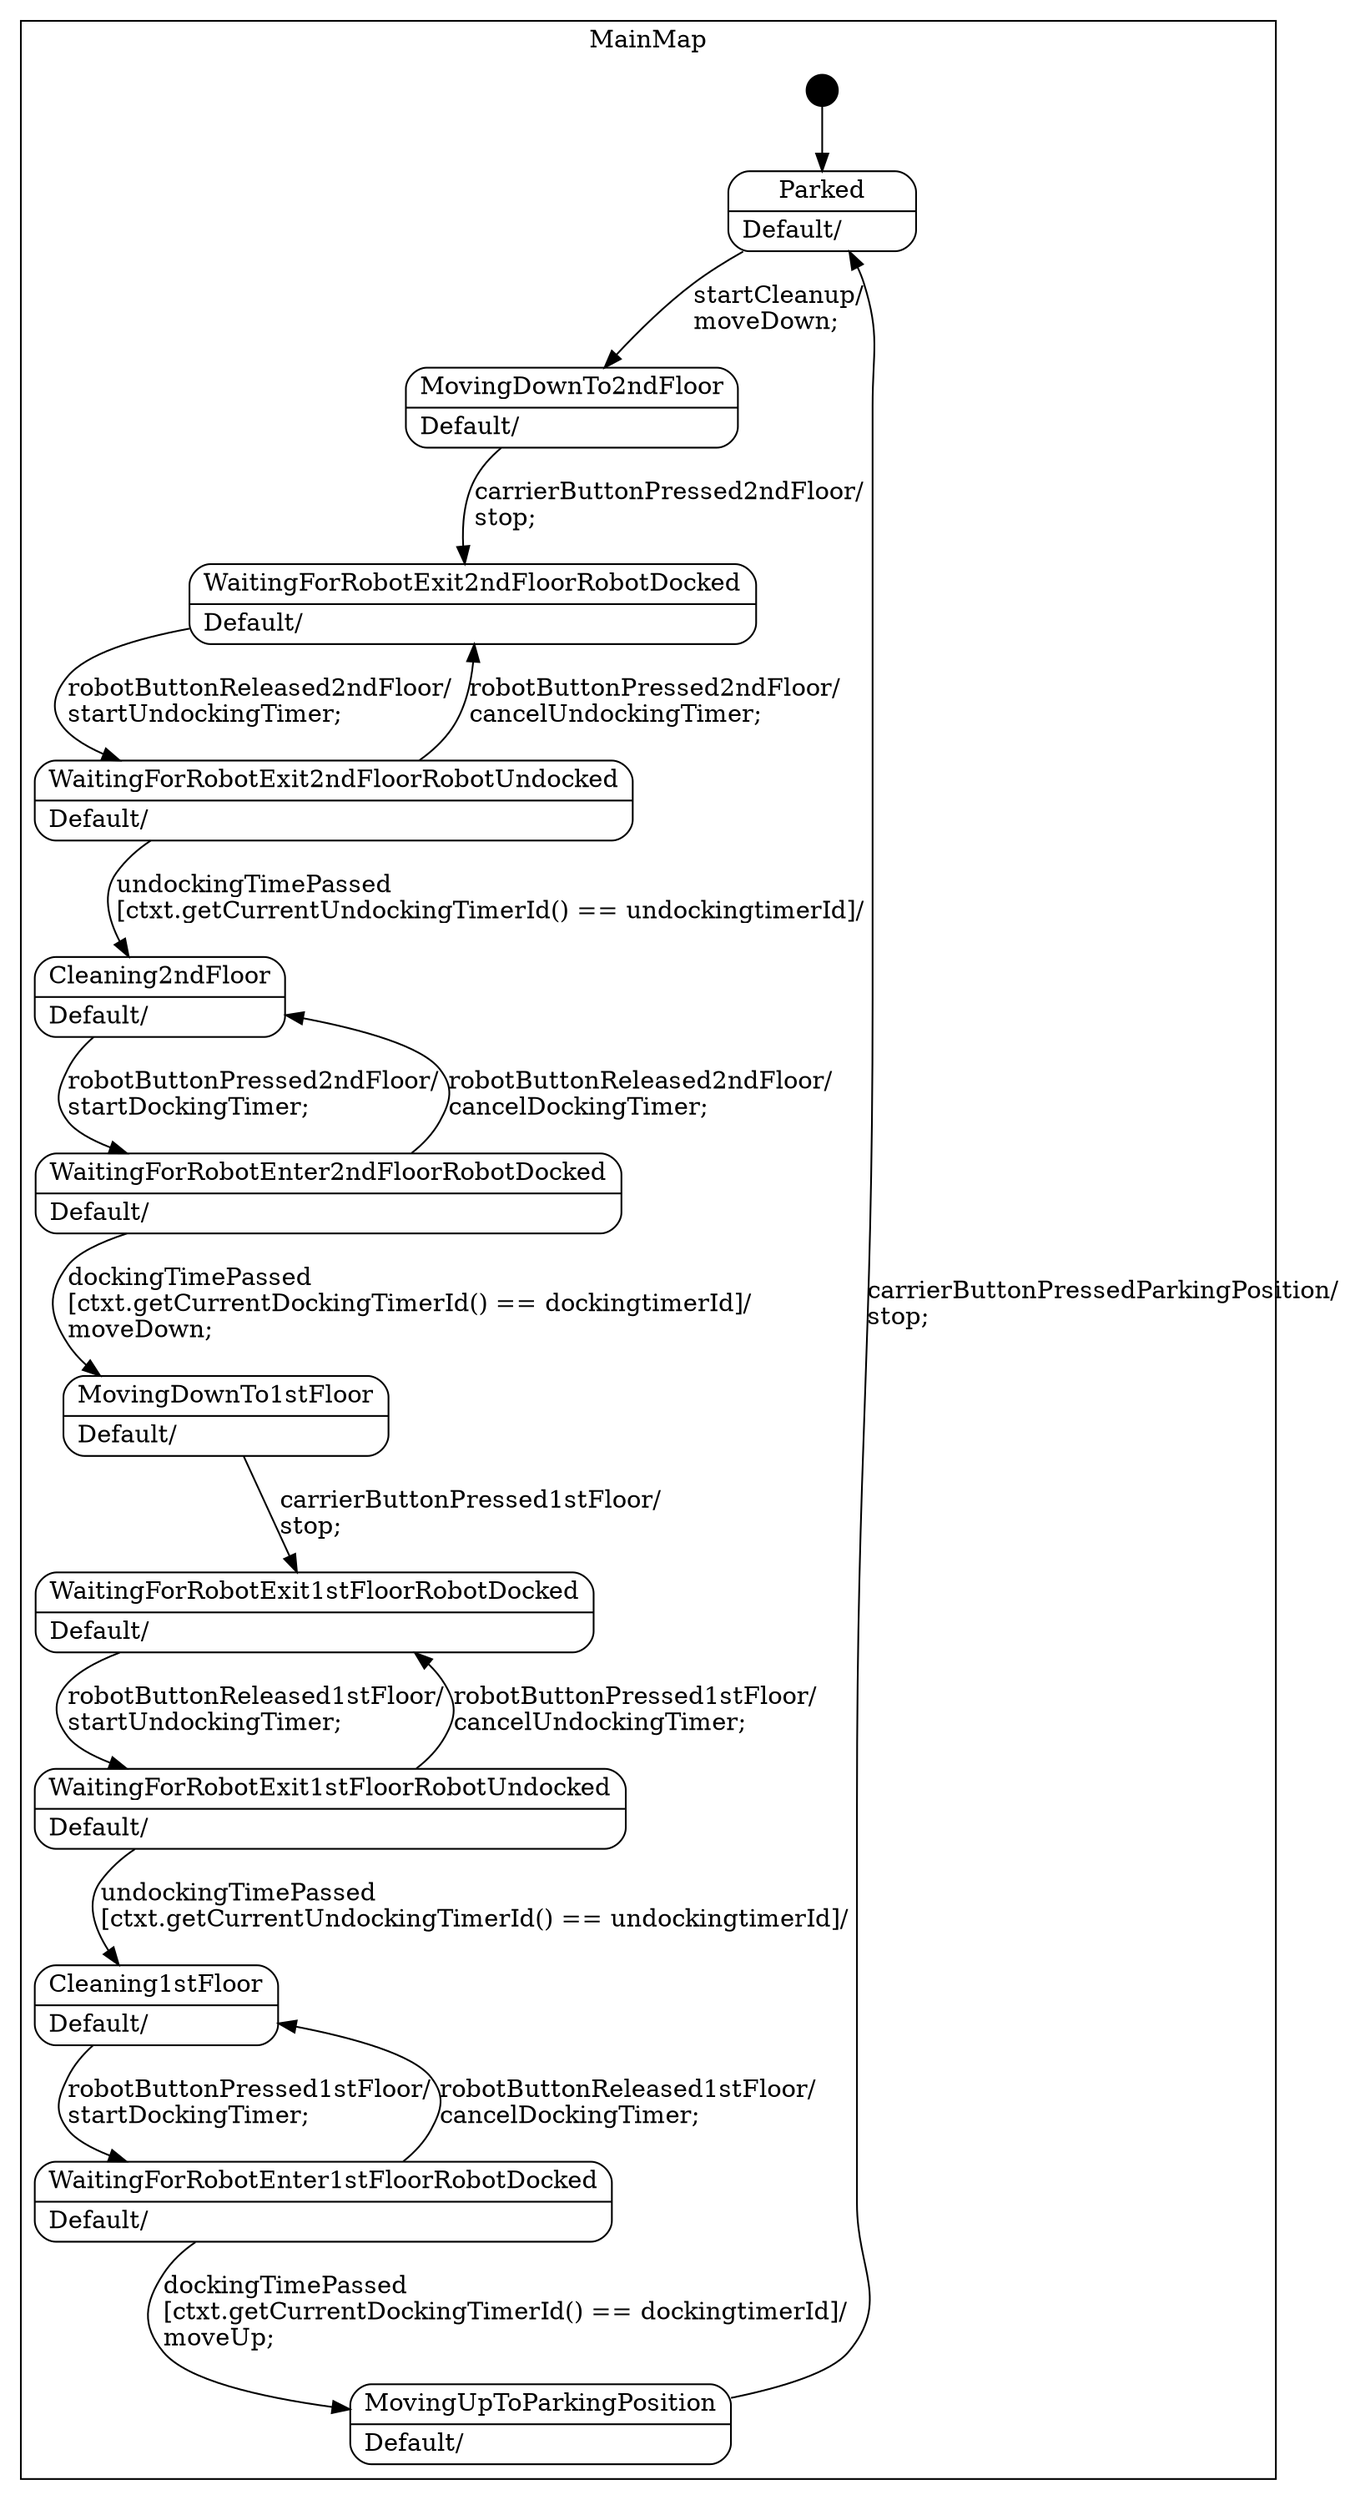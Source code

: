 digraph RobotelevatorStatemachine {

    node
        [shape=Mrecord width=1.5];

    subgraph cluster_MainMap {

        label="MainMap";

        //
        // States (Nodes)
        //

        "MainMap::Parked"
            [label="{Parked|Default/\l}"];

        "MainMap::MovingDownTo2ndFloor"
            [label="{MovingDownTo2ndFloor|Default/\l}"];

        "MainMap::WaitingForRobotExit2ndFloorRobotDocked"
            [label="{WaitingForRobotExit2ndFloorRobotDocked|Default/\l}"];

        "MainMap::WaitingForRobotExit2ndFloorRobotUndocked"
            [label="{WaitingForRobotExit2ndFloorRobotUndocked|Default/\l}"];

        "MainMap::Cleaning2ndFloor"
            [label="{Cleaning2ndFloor|Default/\l}"];

        "MainMap::WaitingForRobotEnter2ndFloorRobotDocked"
            [label="{WaitingForRobotEnter2ndFloorRobotDocked|Default/\l}"];

        "MainMap::MovingDownTo1stFloor"
            [label="{MovingDownTo1stFloor|Default/\l}"];

        "MainMap::WaitingForRobotExit1stFloorRobotDocked"
            [label="{WaitingForRobotExit1stFloorRobotDocked|Default/\l}"];

        "MainMap::WaitingForRobotExit1stFloorRobotUndocked"
            [label="{WaitingForRobotExit1stFloorRobotUndocked|Default/\l}"];

        "MainMap::Cleaning1stFloor"
            [label="{Cleaning1stFloor|Default/\l}"];

        "MainMap::WaitingForRobotEnter1stFloorRobotDocked"
            [label="{WaitingForRobotEnter1stFloorRobotDocked|Default/\l}"];

        "MainMap::MovingUpToParkingPosition"
            [label="{MovingUpToParkingPosition|Default/\l}"];

        "%start"
            [label="" shape=circle style=filled fillcolor=black width=0.25];

    }

    //
    // Transitions (Edges)
    //

    "MainMap::Parked" -> "MainMap::MovingDownTo2ndFloor"
        [label="startCleanup/\lmoveDown;\l"];

    "MainMap::MovingDownTo2ndFloor" -> "MainMap::WaitingForRobotExit2ndFloorRobotDocked"
        [label="carrierButtonPressed2ndFloor/\lstop;\l"];

    "MainMap::WaitingForRobotExit2ndFloorRobotDocked" -> "MainMap::WaitingForRobotExit2ndFloorRobotUndocked"
        [label="robotButtonReleased2ndFloor/\lstartUndockingTimer;\l"];

    "MainMap::WaitingForRobotExit2ndFloorRobotUndocked" -> "MainMap::Cleaning2ndFloor"
        [label="undockingTimePassed\l\[ctxt.getCurrentUndockingTimerId() == undockingtimerId\]/\l"];

    "MainMap::WaitingForRobotExit2ndFloorRobotUndocked" -> "MainMap::WaitingForRobotExit2ndFloorRobotDocked"
        [label="robotButtonPressed2ndFloor/\lcancelUndockingTimer;\l"];

    "MainMap::Cleaning2ndFloor" -> "MainMap::WaitingForRobotEnter2ndFloorRobotDocked"
        [label="robotButtonPressed2ndFloor/\lstartDockingTimer;\l"];

    "MainMap::WaitingForRobotEnter2ndFloorRobotDocked" -> "MainMap::MovingDownTo1stFloor"
        [label="dockingTimePassed\l\[ctxt.getCurrentDockingTimerId() == dockingtimerId\]/\lmoveDown;\l"];

    "MainMap::WaitingForRobotEnter2ndFloorRobotDocked" -> "MainMap::Cleaning2ndFloor"
        [label="robotButtonReleased2ndFloor/\lcancelDockingTimer;\l"];

    "MainMap::MovingDownTo1stFloor" -> "MainMap::WaitingForRobotExit1stFloorRobotDocked"
        [label="carrierButtonPressed1stFloor/\lstop;\l"];

    "MainMap::WaitingForRobotExit1stFloorRobotDocked" -> "MainMap::WaitingForRobotExit1stFloorRobotUndocked"
        [label="robotButtonReleased1stFloor/\lstartUndockingTimer;\l"];

    "MainMap::WaitingForRobotExit1stFloorRobotUndocked" -> "MainMap::Cleaning1stFloor"
        [label="undockingTimePassed\l\[ctxt.getCurrentUndockingTimerId() == undockingtimerId\]/\l"];

    "MainMap::WaitingForRobotExit1stFloorRobotUndocked" -> "MainMap::WaitingForRobotExit1stFloorRobotDocked"
        [label="robotButtonPressed1stFloor/\lcancelUndockingTimer;\l"];

    "MainMap::Cleaning1stFloor" -> "MainMap::WaitingForRobotEnter1stFloorRobotDocked"
        [label="robotButtonPressed1stFloor/\lstartDockingTimer;\l"];

    "MainMap::WaitingForRobotEnter1stFloorRobotDocked" -> "MainMap::MovingUpToParkingPosition"
        [label="dockingTimePassed\l\[ctxt.getCurrentDockingTimerId() == dockingtimerId\]/\lmoveUp;\l"];

    "MainMap::WaitingForRobotEnter1stFloorRobotDocked" -> "MainMap::Cleaning1stFloor"
        [label="robotButtonReleased1stFloor/\lcancelDockingTimer;\l"];

    "MainMap::MovingUpToParkingPosition" -> "MainMap::Parked"
        [label="carrierButtonPressedParkingPosition/\lstop;\l"];

    "%start" -> "MainMap::Parked"

}
